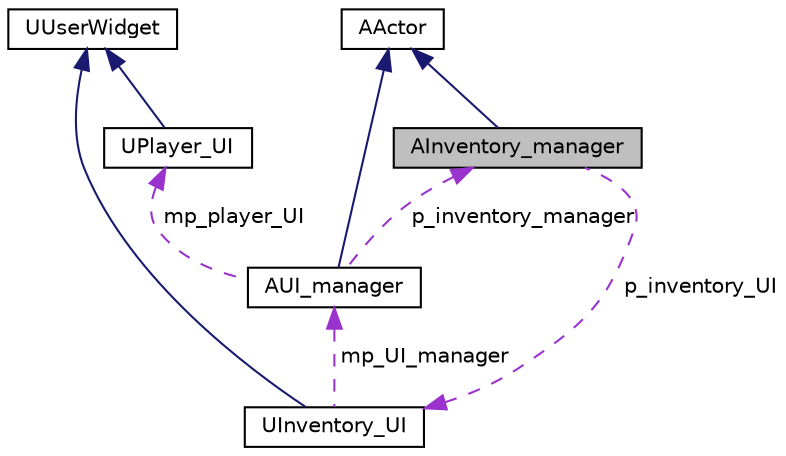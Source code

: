 digraph "AInventory_manager"
{
 // LATEX_PDF_SIZE
  edge [fontname="Helvetica",fontsize="10",labelfontname="Helvetica",labelfontsize="10"];
  node [fontname="Helvetica",fontsize="10",shape=record];
  Node1 [label="AInventory_manager",height=0.2,width=0.4,color="black", fillcolor="grey75", style="filled", fontcolor="black",tooltip=" "];
  Node2 -> Node1 [dir="back",color="midnightblue",fontsize="10",style="solid"];
  Node2 [label="AActor",height=0.2,width=0.4,color="black", fillcolor="white", style="filled",tooltip=" "];
  Node3 -> Node1 [dir="back",color="darkorchid3",fontsize="10",style="dashed",label=" p_inventory_UI" ];
  Node3 [label="UInventory_UI",height=0.2,width=0.4,color="black", fillcolor="white", style="filled",URL="$class_u_inventory___u_i.html",tooltip=" "];
  Node4 -> Node3 [dir="back",color="midnightblue",fontsize="10",style="solid"];
  Node4 [label="UUserWidget",height=0.2,width=0.4,color="black", fillcolor="white", style="filled",tooltip=" "];
  Node5 -> Node3 [dir="back",color="darkorchid3",fontsize="10",style="dashed",label=" mp_UI_manager" ];
  Node5 [label="AUI_manager",height=0.2,width=0.4,color="black", fillcolor="white", style="filled",URL="$class_a_u_i__manager.html",tooltip=" "];
  Node2 -> Node5 [dir="back",color="midnightblue",fontsize="10",style="solid"];
  Node6 -> Node5 [dir="back",color="darkorchid3",fontsize="10",style="dashed",label=" mp_player_UI" ];
  Node6 [label="UPlayer_UI",height=0.2,width=0.4,color="black", fillcolor="white", style="filled",URL="$class_u_player___u_i.html",tooltip=" "];
  Node4 -> Node6 [dir="back",color="midnightblue",fontsize="10",style="solid"];
  Node1 -> Node5 [dir="back",color="darkorchid3",fontsize="10",style="dashed",label=" p_inventory_manager" ];
}
